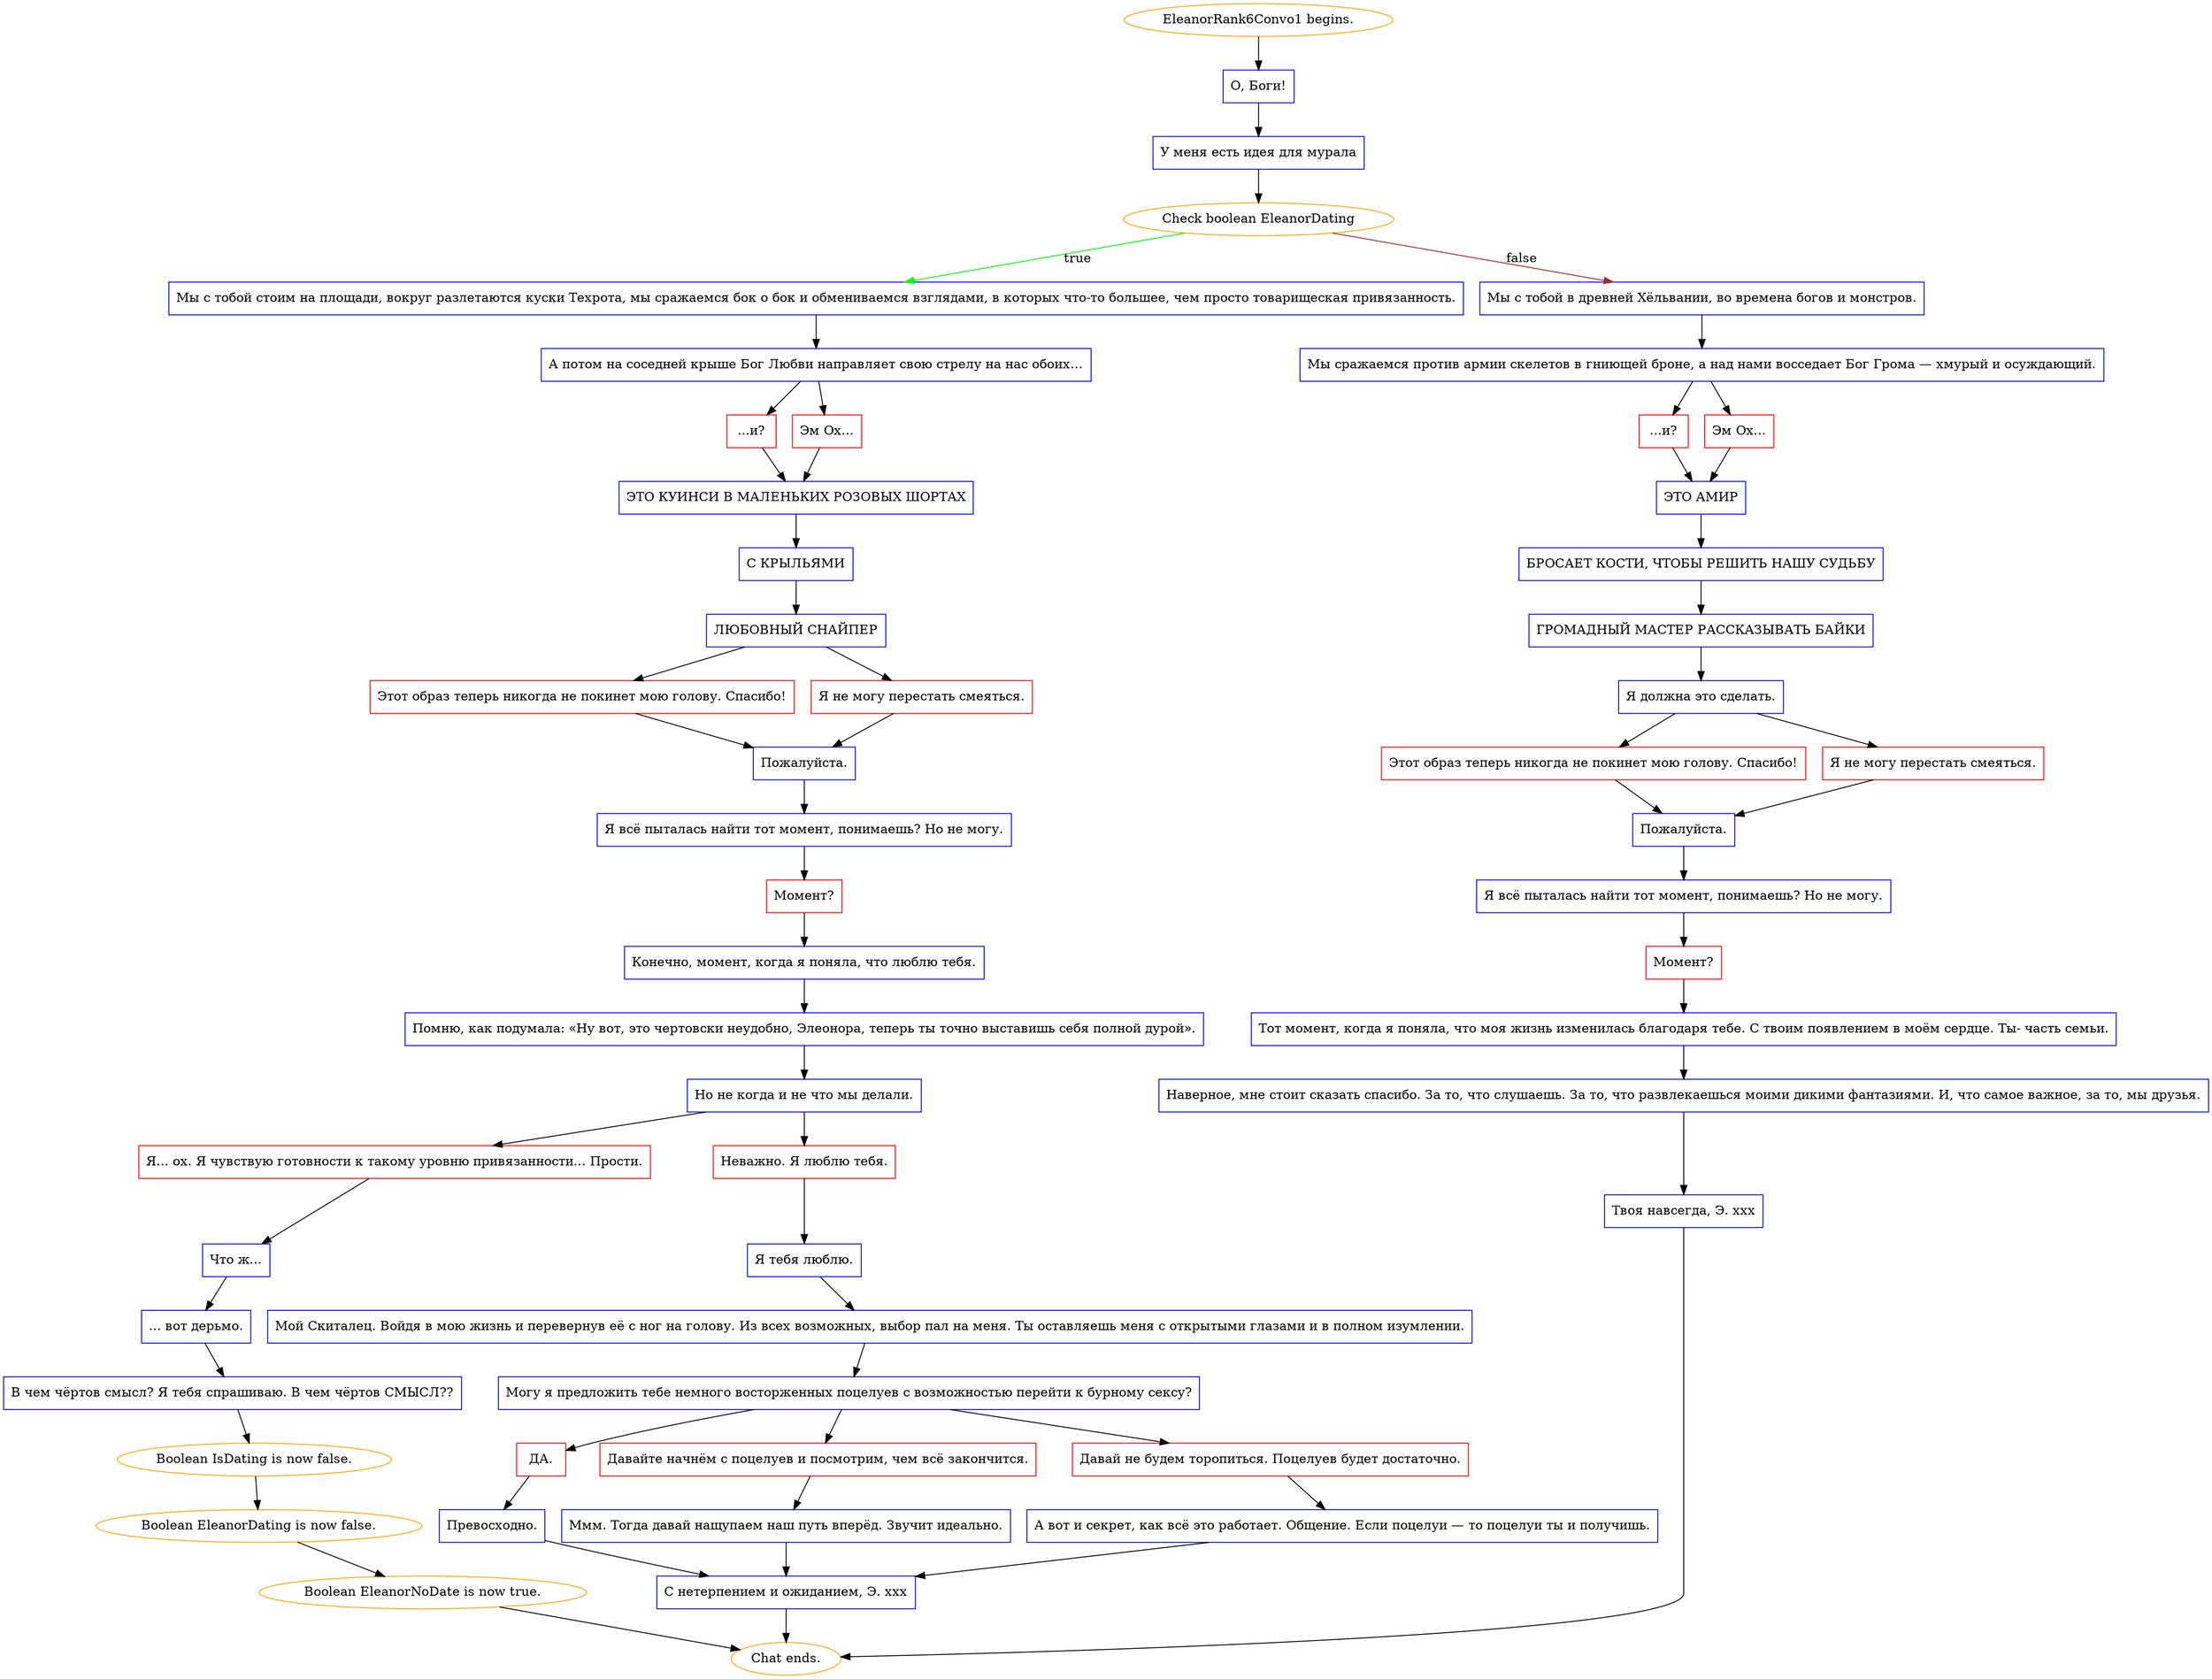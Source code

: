 digraph {
	"EleanorRank6Convo1 begins." [color=orange];
		"EleanorRank6Convo1 begins." -> j2598570831;
	j2598570831 [label="О, Боги!",shape=box,color=blue];
		j2598570831 -> j698696354;
	j698696354 [label="У меня есть идея для мурала",shape=box,color=blue];
		j698696354 -> j301208063;
	j301208063 [label="Check boolean EleanorDating",color=orange];
		j301208063 -> j3258038574 [label=true,color=green];
		j301208063 -> j28194197 [label=false,color=brown];
	j3258038574 [label="Мы с тобой стоим на площади, вокруг разлетаются куски Техрота, мы сражаемся бок о бок и обмениваемся взглядами, в которых что-то большее, чем просто товарищеская привязанность.",shape=box,color=blue];
		j3258038574 -> j1239648086;
	j28194197 [label="Мы с тобой в древней Хёльвании, во времена богов и монстров.",shape=box,color=blue];
		j28194197 -> j4282185159;
	j1239648086 [label="А потом на соседней крыше Бог Любви направляет свою стрелу на нас обоих…",shape=box,color=blue];
		j1239648086 -> j2234355241;
		j1239648086 -> j2954596633;
	j4282185159 [label="Мы сражаемся против армии скелетов в гниющей броне, а над нами восседает Бог Грома — хмурый и осуждающий.",shape=box,color=blue];
		j4282185159 -> j157903672;
		j4282185159 -> j3090187407;
	j2234355241 [label="...и?",shape=box,color=red];
		j2234355241 -> j3737764563;
	j2954596633 [label="Эм Ох...",shape=box,color=red];
		j2954596633 -> j3737764563;
	j157903672 [label="...и?",shape=box,color=red];
		j157903672 -> j2720174795;
	j3090187407 [label="Эм Ох...",shape=box,color=red];
		j3090187407 -> j2720174795;
	j3737764563 [label="ЭТО КУИНСИ В МАЛЕНЬКИХ РОЗОВЫХ ШОРТАХ",shape=box,color=blue];
		j3737764563 -> j1441032696;
	j2720174795 [label="ЭТО АМИР",shape=box,color=blue];
		j2720174795 -> j3225850391;
	j1441032696 [label="С КРЫЛЬЯМИ",shape=box,color=blue];
		j1441032696 -> j2145990297;
	j3225850391 [label="БРОСАЕТ КОСТИ, ЧТОБЫ РЕШИТЬ НАШУ СУДЬБУ",shape=box,color=blue];
		j3225850391 -> j1833194342;
	j2145990297 [label="ЛЮБОВНЫЙ СНАЙПЕР",shape=box,color=blue];
		j2145990297 -> j1488713360;
		j2145990297 -> j76186929;
	j1833194342 [label="ГРОМАДНЫЙ МАСТЕР РАССКАЗЫВАТЬ БАЙКИ",shape=box,color=blue];
		j1833194342 -> j1975334464;
	j1488713360 [label="Этот образ теперь никогда не покинет мою голову. Спасибо!",shape=box,color=red];
		j1488713360 -> j4273067351;
	j76186929 [label="Я не могу перестать смеяться.",shape=box,color=red];
		j76186929 -> j4273067351;
	j1975334464 [label="Я должна это сделать.",shape=box,color=blue];
		j1975334464 -> j1458788751;
		j1975334464 -> j4237162349;
	j4273067351 [label="Пожалуйста.",shape=box,color=blue];
		j4273067351 -> j3078537512;
	j1458788751 [label="Этот образ теперь никогда не покинет мою голову. Спасибо!",shape=box,color=red];
		j1458788751 -> j986518518;
	j4237162349 [label="Я не могу перестать смеяться.",shape=box,color=red];
		j4237162349 -> j986518518;
	j3078537512 [label="Я всё пыталась найти тот момент, понимаешь? Но не могу.",shape=box,color=blue];
		j3078537512 -> j3791831491;
	j986518518 [label="Пожалуйста.",shape=box,color=blue];
		j986518518 -> j4037374787;
	j3791831491 [label="Момент?",shape=box,color=red];
		j3791831491 -> j1285386004;
	j4037374787 [label="Я всё пыталась найти тот момент, понимаешь? Но не могу.",shape=box,color=blue];
		j4037374787 -> j2416303252;
	j1285386004 [label="Конечно, момент, когда я поняла, что люблю тебя.",shape=box,color=blue];
		j1285386004 -> j3310743177;
	j2416303252 [label="Момент?",shape=box,color=red];
		j2416303252 -> j2161889199;
	j3310743177 [label="Помню, как подумала: «Ну вот, это чертовски неудобно, Элеонора, теперь ты точно выставишь себя полной дурой».",shape=box,color=blue];
		j3310743177 -> j2013697086;
	j2161889199 [label="Тот момент, когда я поняла, что моя жизнь изменилась благодаря тебе. С твоим появлением в моём сердце. Ты- часть семьи.",shape=box,color=blue];
		j2161889199 -> j3547196129;
	j2013697086 [label="Но не когда и не что мы делали.",shape=box,color=blue];
		j2013697086 -> j2759153283;
		j2013697086 -> j322744308;
	j3547196129 [label="Наверное, мне стоит сказать спасибо. За то, что слушаешь. За то, что развлекаешься моими дикими фантазиями. И, что самое важное, за то, мы друзья.",shape=box,color=blue];
		j3547196129 -> j3792435852;
	j2759153283 [label="Я... ох. Я чувствую готовности к такому уровню привязанности... Прости.",shape=box,color=red];
		j2759153283 -> j4154625087;
	j322744308 [label="Неважно. Я люблю тебя.",shape=box,color=red];
		j322744308 -> j827513234;
	j3792435852 [label="Твоя навсегда, Э. xxx",shape=box,color=blue];
		j3792435852 -> "Chat ends.";
	j4154625087 [label="Что ж...",shape=box,color=blue];
		j4154625087 -> j3580897117;
	j827513234 [label="Я тебя люблю.",shape=box,color=blue];
		j827513234 -> j3566895411;
	"Chat ends." [color=orange];
	j3580897117 [label="... вот дерьмо.",shape=box,color=blue];
		j3580897117 -> j3690064145;
	j3566895411 [label="Мой Скиталец. Войдя в мою жизнь и перевернув её с ног на голову. Из всех возможных, выбор пал на меня. Ты оставляешь меня с открытыми глазами и в полном изумлении.",shape=box,color=blue];
		j3566895411 -> j2153531388;
	j3690064145 [label="В чем чёртов смысл? Я тебя спрашиваю. В чем чёртов СМЫСЛ??",shape=box,color=blue];
		j3690064145 -> j3127028283;
	j2153531388 [label="Могу я предложить тебе немного восторженных поцелуев с возможностью перейти к бурному сексу?",shape=box,color=blue];
		j2153531388 -> j1975297023;
		j2153531388 -> j1776544963;
		j2153531388 -> j2227910273;
	j3127028283 [label="Boolean IsDating is now false.",color=orange];
		j3127028283 -> j3856107511;
	j1975297023 [label="ДА.",shape=box,color=red];
		j1975297023 -> j2979056529;
	j1776544963 [label="Давайте начнём с поцелуев и посмотрим, чем всё закончится.",shape=box,color=red];
		j1776544963 -> j2471238004;
	j2227910273 [label="Давай не будем торопиться. Поцелуев будет достаточно.",shape=box,color=red];
		j2227910273 -> j3634899020;
	j3856107511 [label="Boolean EleanorDating is now false.",color=orange];
		j3856107511 -> j2728200779;
	j2979056529 [label="Превосходно.",shape=box,color=blue];
		j2979056529 -> j249693271;
	j2471238004 [label="Ммм. Тогда давай нащупаем наш путь вперёд. Звучит идеально.",shape=box,color=blue];
		j2471238004 -> j249693271;
	j3634899020 [label="А вот и секрет, как всё это работает. Общение. Если поцелуи — то поцелуи ты и получишь.",shape=box,color=blue];
		j3634899020 -> j249693271;
	j2728200779 [label="Boolean EleanorNoDate is now true.",color=orange];
		j2728200779 -> "Chat ends.";
	j249693271 [label="С нетерпением и ожиданием, Э. xxx",shape=box,color=blue];
		j249693271 -> "Chat ends.";
}